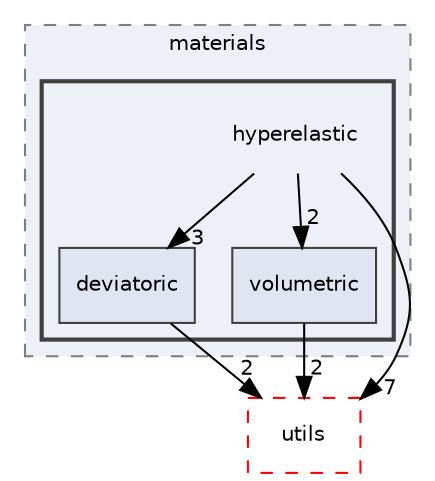 digraph "hyperelastic"
{
 // LATEX_PDF_SIZE
  edge [fontname="Helvetica",fontsize="10",labelfontname="Helvetica",labelfontsize="10"];
  node [fontname="Helvetica",fontsize="10",shape=record];
  compound=true
  subgraph clusterdir_fc403fdb7d4f9d9b203e31bf1b8a15f4 {
    graph [ bgcolor="#edf0f7", pencolor="grey50", style="filled,dashed,", label="materials", fontname="Helvetica", fontsize="10", URL="dir_fc403fdb7d4f9d9b203e31bf1b8a15f4.html"]
  subgraph clusterdir_a03d0955ec786907fd5e2d9460a59b20 {
    graph [ bgcolor="#edf0f7", pencolor="grey25", style="filled,bold,", label="", fontname="Helvetica", fontsize="10", URL="dir_a03d0955ec786907fd5e2d9460a59b20.html"]
    dir_a03d0955ec786907fd5e2d9460a59b20 [shape=plaintext, label="hyperelastic"];
  dir_4ba2a7935bd4322f95edc73c65047dcd [shape=box, label="deviatoric", style="filled,", fillcolor="#dfe5f1", color="grey25", URL="dir_4ba2a7935bd4322f95edc73c65047dcd.html"];
  dir_e24c925cb0f035293ddb71c6b0ba176b [shape=box, label="volumetric", style="filled,", fillcolor="#dfe5f1", color="grey25", URL="dir_e24c925cb0f035293ddb71c6b0ba176b.html"];
  }
  }
  dir_36505a9bfb81f81ed7a4e794d4cf597e [shape=box, label="utils", style="dashed,", fillcolor="#edf0f7", color="red", URL="dir_36505a9bfb81f81ed7a4e794d4cf597e.html"];
  dir_a03d0955ec786907fd5e2d9460a59b20->dir_36505a9bfb81f81ed7a4e794d4cf597e [headlabel="7", labeldistance=1.5 headhref="dir_000015_000033.html"];
  dir_a03d0955ec786907fd5e2d9460a59b20->dir_4ba2a7935bd4322f95edc73c65047dcd [headlabel="3", labeldistance=1.5 headhref="dir_000015_000005.html"];
  dir_a03d0955ec786907fd5e2d9460a59b20->dir_e24c925cb0f035293ddb71c6b0ba176b [headlabel="2", labeldistance=1.5 headhref="dir_000015_000035.html"];
  dir_4ba2a7935bd4322f95edc73c65047dcd->dir_36505a9bfb81f81ed7a4e794d4cf597e [headlabel="2", labeldistance=1.5 headhref="dir_000005_000033.html"];
  dir_e24c925cb0f035293ddb71c6b0ba176b->dir_36505a9bfb81f81ed7a4e794d4cf597e [headlabel="2", labeldistance=1.5 headhref="dir_000035_000033.html"];
}
